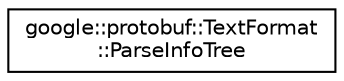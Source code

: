 digraph "类继承关系图"
{
 // LATEX_PDF_SIZE
  edge [fontname="Helvetica",fontsize="10",labelfontname="Helvetica",labelfontsize="10"];
  node [fontname="Helvetica",fontsize="10",shape=record];
  rankdir="LR";
  Node0 [label="google::protobuf::TextFormat\l::ParseInfoTree",height=0.2,width=0.4,color="black", fillcolor="white", style="filled",URL="$classgoogle_1_1protobuf_1_1TextFormat_1_1ParseInfoTree.html",tooltip=" "];
}
